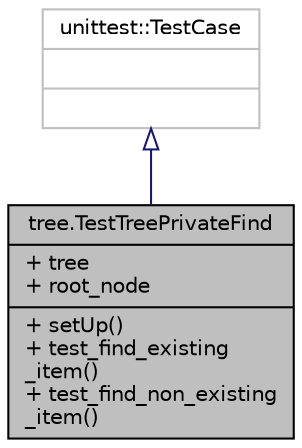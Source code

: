 digraph "tree.TestTreePrivateFind"
{
 // LATEX_PDF_SIZE
  edge [fontname="Helvetica",fontsize="10",labelfontname="Helvetica",labelfontsize="10"];
  node [fontname="Helvetica",fontsize="10",shape=record];
  Node1 [label="{tree.TestTreePrivateFind\n|+ tree\l+ root_node\l|+ setUp()\l+ test_find_existing\l_item()\l+ test_find_non_existing\l_item()\l}",height=0.2,width=0.4,color="black", fillcolor="grey75", style="filled", fontcolor="black",tooltip=" "];
  Node2 -> Node1 [dir="back",color="midnightblue",fontsize="10",style="solid",arrowtail="onormal",fontname="Helvetica"];
  Node2 [label="{unittest::TestCase\n||}",height=0.2,width=0.4,color="grey75", fillcolor="white", style="filled",tooltip=" "];
}
